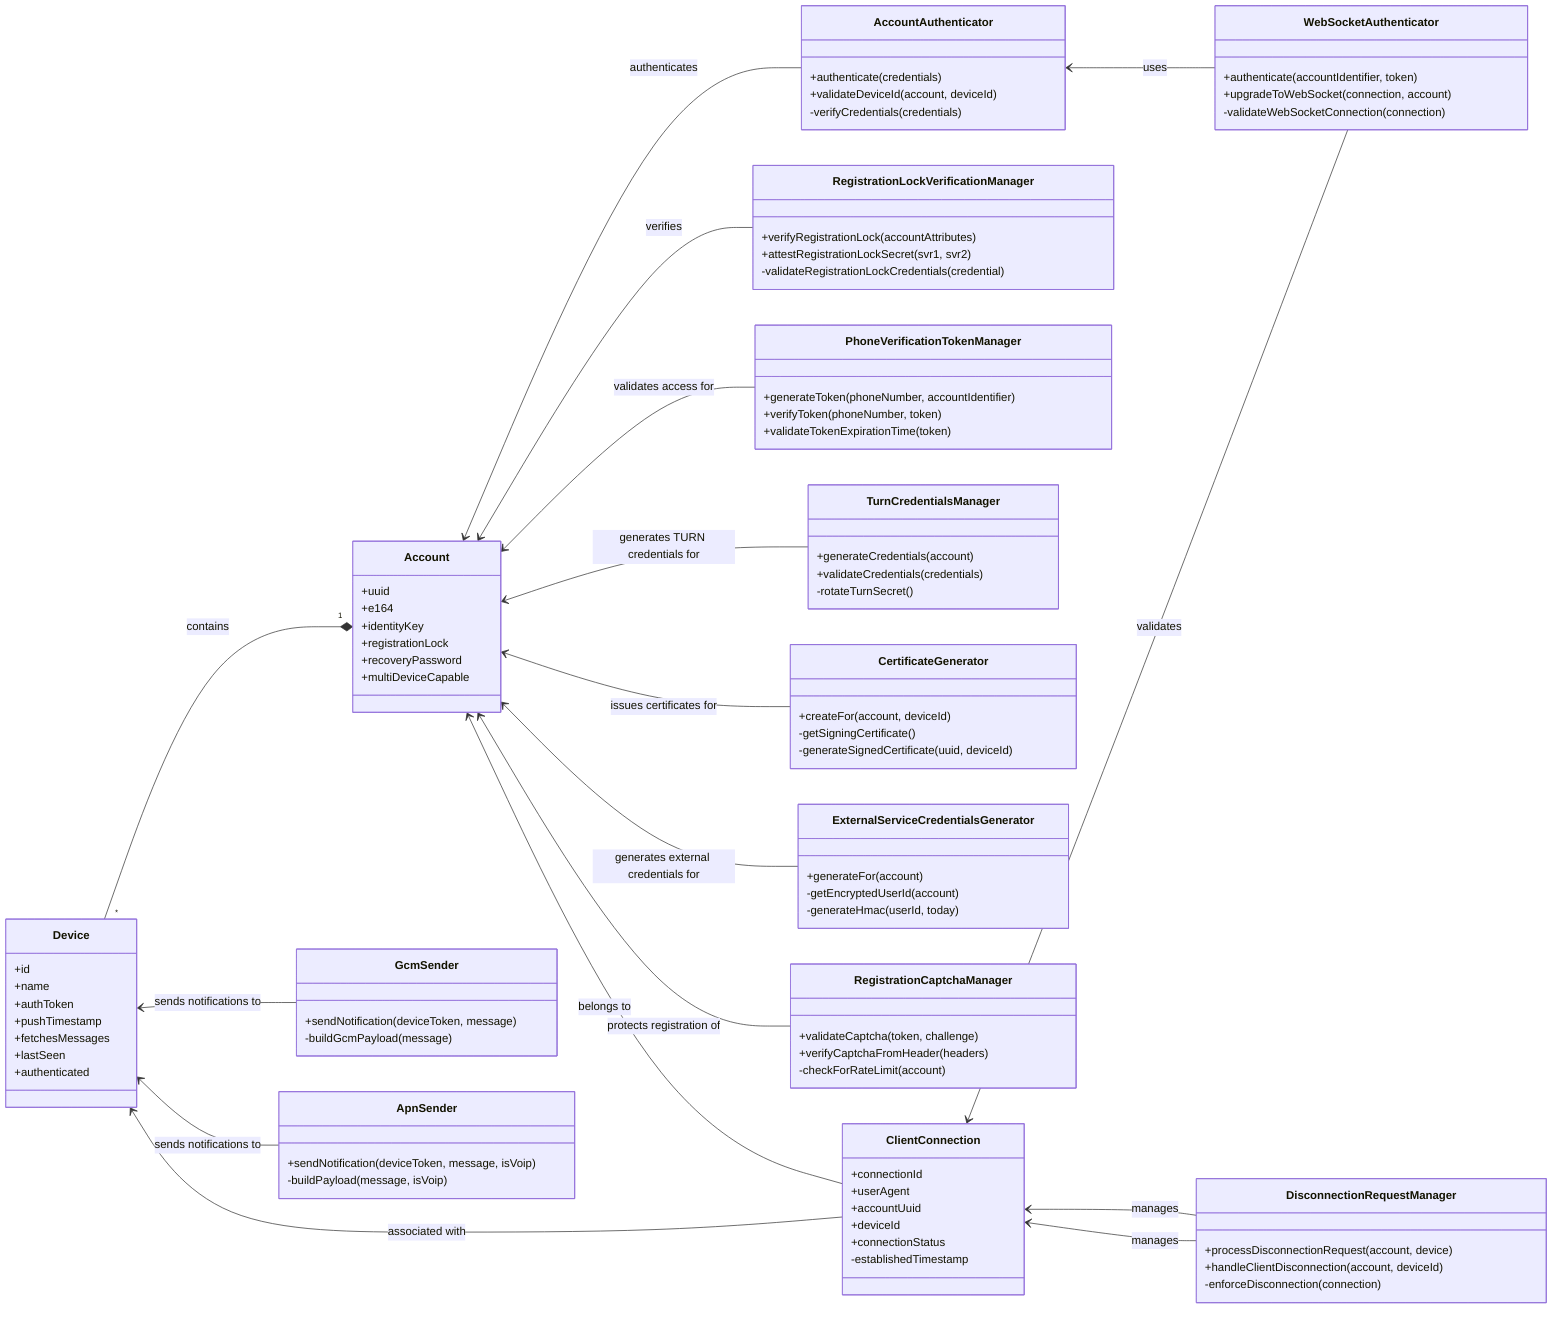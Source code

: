 %%{ init: {
  "themeVariables": {
    "fontSize": "16px",
    "fontFamily": "monospace",
  },
  "class": { "useMaxWidth": true }
} }%%

classDiagram
    direction RL
%% Top-level Authentication & Security components
    class AccountAuthenticator {
        +authenticate(credentials)
        +validateDeviceId(account, deviceId)
        -verifyCredentials(credentials)
    }

    class RegistrationLockVerificationManager {
        +verifyRegistrationLock(accountAttributes)
        +attestRegistrationLockSecret(svr1, svr2)
        -validateRegistrationLockCredentials(credential)
    }

    class PhoneVerificationTokenManager {
        +generateToken(phoneNumber, accountIdentifier)
        +verifyToken(phoneNumber, token)
        +validateTokenExpirationTime(token)
    }

    class TurnCredentialsManager {
        +generateCredentials(account)
        +validateCredentials(credentials)
        -rotateTurnSecret()
    }

    class CertificateGenerator {
        +createFor(account, deviceId)
        -getSigningCertificate()
        -generateSignedCertificate(uuid, deviceId)
    }

%% Service Credential components
    class ExternalServiceCredentialsGenerator {
        +generateFor(account)
        -getEncryptedUserId(account)
        -generateHmac(userId, today)
    }

    class DisconnectionRequestManager {
        +processDisconnectionRequest(account, device)
        +handleClientDisconnection(account, deviceId)
        -enforceDisconnection(connection)
    }

    class RegistrationCaptchaManager {
        +validateCaptcha(token, challenge)
        +verifyCaptchaFromHeader(headers)
        -checkForRateLimit(account)
    }

    class WebSocketAuthenticator {
        +authenticate(accountIdentifier, token)
        +upgradeToWebSocket(connection, account)
        -validateWebSocketConnection(connection)
    }

%% Authentication data model
    class Account {
        +uuid
        +e164
        +identityKey
        +registrationLock
        +recoveryPassword
        +multiDeviceCapable
    }

    class Device {
        +id
        +name
        +authToken
        +pushTimestamp
        +fetchesMessages
        +lastSeen
        +authenticated
    }

    class ClientConnection {
        +connectionId
        +userAgent
        +accountUuid
        +deviceId
        +connectionStatus
        -establishedTimestamp
    }

%% Security and Cryptography components
    class GcmSender {
        +sendNotification(deviceToken, message)
        -buildGcmPayload(message)
    }

    class ApnSender {
        +sendNotification(deviceToken, message, isVoip)
        -buildPayload(message, isVoip)
    }

%% Connections and Relationships
    AccountAuthenticator --> Account: authenticates
    Account "1" *-- "*" Device: contains
    RegistrationLockVerificationManager --> Account: verifies
    PhoneVerificationTokenManager --> Account: validates access for
    TurnCredentialsManager --> Account: generates TURN credentials for
    CertificateGenerator --> Account: issues certificates for
    ExternalServiceCredentialsGenerator --> Account: generates external credentials for
    DisconnectionRequestManager --> ClientConnection: manages
    ClientConnection --> Account: belongs to
    ClientConnection --> Device: associated with
    WebSocketAuthenticator --> AccountAuthenticator: uses
    WebSocketAuthenticator --> ClientConnection: validates
    RegistrationCaptchaManager --> Account: protects registration of
    GcmSender --> Device: sends notifications to
    ApnSender --> Device: sends notifications to
    DisconnectionRequestManager --> ClientConnection: manages
